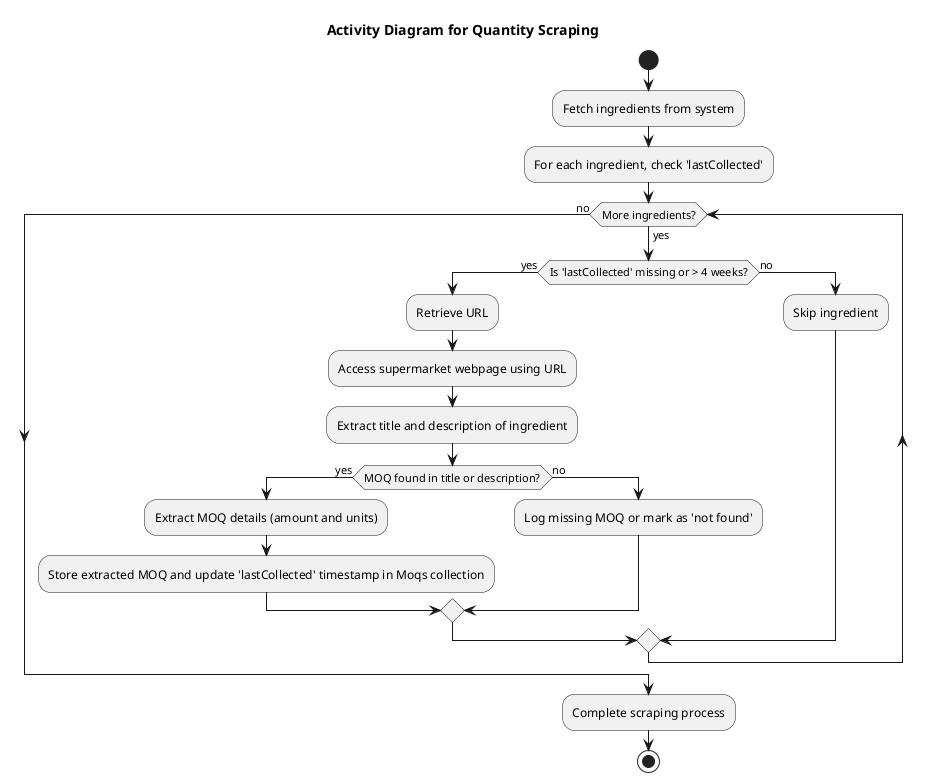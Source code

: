 @startuml
Title Activity Diagram for Quantity Scraping
start
:Fetch ingredients from system;
:For each ingredient, check 'lastCollected';
while (More ingredients?) is (yes)
  if (Is 'lastCollected' missing or > 4 weeks?) then (yes)
    :Retrieve URL;
    :Access supermarket webpage using URL;
    :Extract title and description of ingredient;
    if (MOQ found in title or description?) then (yes)
      :Extract MOQ details (amount and units);
      :Store extracted MOQ and update 'lastCollected' timestamp in Moqs collection;
    else (no)
      :Log missing MOQ or mark as 'not found';
    endif
  else (no)
    :Skip ingredient;
  endif
endwhile (no)
:Complete scraping process;
stop
@enduml

